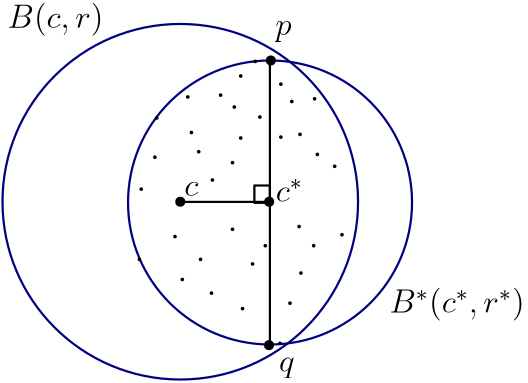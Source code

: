 <?xml version="1.0"?>
<!DOCTYPE ipe SYSTEM "ipe.dtd">
<ipe version="70005" creator="Ipe 7.1.4">
<info created="D:20150806180532" modified="D:20150806181847"/>
<ipestyle name="basic">
<symbol name="arrow/arc(spx)">
<path stroke="sym-stroke" fill="sym-stroke" pen="sym-pen">
0 0 m
-1 0.333 l
-1 -0.333 l
h
</path>
</symbol>
<symbol name="arrow/farc(spx)">
<path stroke="sym-stroke" fill="white" pen="sym-pen">
0 0 m
-1 0.333 l
-1 -0.333 l
h
</path>
</symbol>
<symbol name="mark/circle(sx)" transformations="translations">
<path fill="sym-stroke">
0.6 0 0 0.6 0 0 e
0.4 0 0 0.4 0 0 e
</path>
</symbol>
<symbol name="mark/disk(sx)" transformations="translations">
<path fill="sym-stroke">
0.6 0 0 0.6 0 0 e
</path>
</symbol>
<symbol name="mark/fdisk(sfx)" transformations="translations">
<group>
<path fill="sym-fill">
0.5 0 0 0.5 0 0 e
</path>
<path fill="sym-stroke" fillrule="eofill">
0.6 0 0 0.6 0 0 e
0.4 0 0 0.4 0 0 e
</path>
</group>
</symbol>
<symbol name="mark/box(sx)" transformations="translations">
<path fill="sym-stroke" fillrule="eofill">
-0.6 -0.6 m
0.6 -0.6 l
0.6 0.6 l
-0.6 0.6 l
h
-0.4 -0.4 m
0.4 -0.4 l
0.4 0.4 l
-0.4 0.4 l
h
</path>
</symbol>
<symbol name="mark/square(sx)" transformations="translations">
<path fill="sym-stroke">
-0.6 -0.6 m
0.6 -0.6 l
0.6 0.6 l
-0.6 0.6 l
h
</path>
</symbol>
<symbol name="mark/fsquare(sfx)" transformations="translations">
<group>
<path fill="sym-fill">
-0.5 -0.5 m
0.5 -0.5 l
0.5 0.5 l
-0.5 0.5 l
h
</path>
<path fill="sym-stroke" fillrule="eofill">
-0.6 -0.6 m
0.6 -0.6 l
0.6 0.6 l
-0.6 0.6 l
h
-0.4 -0.4 m
0.4 -0.4 l
0.4 0.4 l
-0.4 0.4 l
h
</path>
</group>
</symbol>
<symbol name="mark/cross(sx)" transformations="translations">
<group>
<path fill="sym-stroke">
-0.43 -0.57 m
0.57 0.43 l
0.43 0.57 l
-0.57 -0.43 l
h
</path>
<path fill="sym-stroke">
-0.43 0.57 m
0.57 -0.43 l
0.43 -0.57 l
-0.57 0.43 l
h
</path>
</group>
</symbol>
<symbol name="arrow/fnormal(spx)">
<path stroke="sym-stroke" fill="white" pen="sym-pen">
0 0 m
-1 0.333 l
-1 -0.333 l
h
</path>
</symbol>
<symbol name="arrow/pointed(spx)">
<path stroke="sym-stroke" fill="sym-stroke" pen="sym-pen">
0 0 m
-1 0.333 l
-0.8 0 l
-1 -0.333 l
h
</path>
</symbol>
<symbol name="arrow/fpointed(spx)">
<path stroke="sym-stroke" fill="white" pen="sym-pen">
0 0 m
-1 0.333 l
-0.8 0 l
-1 -0.333 l
h
</path>
</symbol>
<symbol name="arrow/linear(spx)">
<path stroke="sym-stroke" pen="sym-pen">
-1 0.333 m
0 0 l
-1 -0.333 l
</path>
</symbol>
<symbol name="arrow/fdouble(spx)">
<path stroke="sym-stroke" fill="white" pen="sym-pen">
0 0 m
-1 0.333 l
-1 -0.333 l
h
-1 0 m
-2 0.333 l
-2 -0.333 l
h
</path>
</symbol>
<symbol name="arrow/double(spx)">
<path stroke="sym-stroke" fill="sym-stroke" pen="sym-pen">
0 0 m
-1 0.333 l
-1 -0.333 l
h
-1 0 m
-2 0.333 l
-2 -0.333 l
h
</path>
</symbol>
<pen name="heavier" value="0.8"/>
<pen name="fat" value="1.2"/>
<pen name="ultrafat" value="2"/>
<symbolsize name="large" value="5"/>
<symbolsize name="small" value="2"/>
<symbolsize name="tiny" value="1.1"/>
<arrowsize name="large" value="10"/>
<arrowsize name="small" value="5"/>
<arrowsize name="tiny" value="3"/>
<color name="red" value="1 0 0"/>
<color name="green" value="0 1 0"/>
<color name="blue" value="0 0 1"/>
<color name="yellow" value="1 1 0"/>
<color name="orange" value="1 0.647 0"/>
<color name="gold" value="1 0.843 0"/>
<color name="purple" value="0.627 0.125 0.941"/>
<color name="gray" value="0.745"/>
<color name="brown" value="0.647 0.165 0.165"/>
<color name="navy" value="0 0 0.502"/>
<color name="pink" value="1 0.753 0.796"/>
<color name="seagreen" value="0.18 0.545 0.341"/>
<color name="turquoise" value="0.251 0.878 0.816"/>
<color name="violet" value="0.933 0.51 0.933"/>
<color name="darkblue" value="0 0 0.545"/>
<color name="darkcyan" value="0 0.545 0.545"/>
<color name="darkgray" value="0.663"/>
<color name="darkgreen" value="0 0.392 0"/>
<color name="darkmagenta" value="0.545 0 0.545"/>
<color name="darkorange" value="1 0.549 0"/>
<color name="darkred" value="0.545 0 0"/>
<color name="lightblue" value="0.678 0.847 0.902"/>
<color name="lightcyan" value="0.878 1 1"/>
<color name="lightgray" value="0.827"/>
<color name="lightgreen" value="0.565 0.933 0.565"/>
<color name="lightyellow" value="1 1 0.878"/>
<dashstyle name="dashed" value="[4] 0"/>
<dashstyle name="dotted" value="[1 3] 0"/>
<dashstyle name="dash dotted" value="[4 2 1 2] 0"/>
<dashstyle name="dash dot dotted" value="[4 2 1 2 1 2] 0"/>
<textsize name="large" value="\large"/>
<textsize name="Large" value="\Large"/>
<textsize name="LARGE" value="\LARGE"/>
<textsize name="huge" value="\huge"/>
<textsize name="Huge" value="\Huge"/>
<textsize name="small" value="\small"/>
<textsize name="footnote" value="\footnotesize"/>
<textsize name="tiny" value="\tiny"/>
<textstyle name="center" begin="\begin{center}" end="\end{center}"/>
<textstyle name="itemize" begin="\begin{itemize}" end="\end{itemize}"/>
<textstyle name="item" begin="\begin{itemize}\item{}" end="\end{itemize}"/>
<gridsize name="4 pts" value="4"/>
<gridsize name="8 pts (~3 mm)" value="8"/>
<gridsize name="16 pts (~6 mm)" value="16"/>
<gridsize name="32 pts (~12 mm)" value="32"/>
<gridsize name="10 pts (~3.5 mm)" value="10"/>
<gridsize name="20 pts (~7 mm)" value="20"/>
<gridsize name="14 pts (~5 mm)" value="14"/>
<gridsize name="28 pts (~10 mm)" value="28"/>
<gridsize name="56 pts (~20 mm)" value="56"/>
<anglesize name="90 deg" value="90"/>
<anglesize name="60 deg" value="60"/>
<anglesize name="45 deg" value="45"/>
<anglesize name="30 deg" value="30"/>
<anglesize name="22.5 deg" value="22.5"/>
<tiling name="falling" angle="-60" step="4" width="1"/>
<tiling name="rising" angle="30" step="4" width="1"/>
</ipestyle>
<page>
<layer name="alpha"/>
<view layers="alpha" active="alpha"/>
<path layer="alpha" stroke="navy" pen="heavier">
64 0 0 64 192 640 e
</path>
<path matrix="1 0 0 1 -0.656975 0.328487" stroke="navy" pen="heavier">
51.1176 0 0 51.1176 224.97 639.402 e
</path>
<text matrix="1 0 0 1 -4.92731 9.85462" transformations="translations" pos="134.76 692.807" stroke="black" type="label" width="34.484" height="8.965" depth="2.99" valign="baseline" size="large">$B(c, r)$</text>
<text matrix="1 0 0 1 132.552 -92.6849" transformations="translations" pos="134.76 692.807" stroke="black" type="label" width="48.68" height="8.965" depth="2.99" valign="baseline" size="large">$B^*(c^*, r^*)$</text>
<use name="mark/disk(sx)" pos="192 640" size="normal" stroke="black"/>
<use name="mark/disk(sx)" pos="224 640" size="normal" stroke="black"/>
<text matrix="1 0 0 1 1.44363 -13.8353" transformations="translations" pos="192 656" stroke="black" type="label" width="5.038" height="5.147" depth="0" valign="baseline" size="large">$c$</text>
<text matrix="1 0 0 1 -4.32992 -3.60813" transformations="translations" pos="230.744 643.732" stroke="black" type="label" width="9.77" height="8.047" depth="0" valign="baseline" size="large">$c^*$</text>
<path stroke="black" pen="heavier">
190.757 639.942 m
223.277 639.942 l
</path>
<path stroke="black" pen="heavier">
224.263 690.201 m
224.263 588.698 l
</path>
<path stroke="black" pen="heavier">
224.263 639.614 m
224.263 645.855 l
218.679 645.855 l
218.679 639.614 l
h
</path>
<use name="mark/disk(sx)" pos="211.452 674.105" size="tiny" stroke="black"/>
<use name="mark/disk(sx)" pos="232.147 676.076" size="tiny" stroke="black"/>
<use name="mark/disk(sx)" pos="213.751 662.937" size="tiny" stroke="black"/>
<use name="mark/disk(sx)" pos="194.699 677.719" size="tiny" stroke="black"/>
<use name="mark/disk(sx)" pos="196.013 664.908" size="tiny" stroke="black"/>
<use name="mark/disk(sx)" pos="182.874 656.038" size="tiny" stroke="black"/>
<use name="mark/disk(sx)" pos="177.946 644.541" size="tiny" stroke="black"/>
<use name="mark/disk(sx)" pos="190.1 627.46" size="tiny" stroke="black"/>
<use name="mark/disk(sx)" pos="199.298 619.248" size="tiny" stroke="black"/>
<use name="mark/disk(sx)" pos="210.795 630.088" size="tiny" stroke="black"/>
<use name="mark/disk(sx)" pos="218.022 617.605" size="tiny" stroke="black"/>
<use name="mark/disk(sx)" pos="214.408 601.509" size="tiny" stroke="black"/>
<use name="mark/disk(sx)" pos="203.24 607.094" size="tiny" stroke="black"/>
<use name="mark/disk(sx)" pos="192.728 612.021" size="tiny" stroke="black"/>
<use name="mark/disk(sx)" pos="231.49 603.48" size="tiny" stroke="black"/>
<use name="mark/disk(sx)" pos="235.431 614.32" size="tiny" stroke="black"/>
<use name="mark/disk(sx)" pos="222.62 624.175" size="tiny" stroke="black"/>
<use name="mark/disk(sx)" pos="240.03 624.175" size="tiny" stroke="black"/>
<use name="mark/disk(sx)" pos="234.775 631.073" size="tiny" stroke="black"/>
<use name="mark/disk(sx)" pos="250.213 628.117" size="tiny" stroke="black"/>
<use name="mark/disk(sx)" pos="247.586 652.754" size="tiny" stroke="black"/>
<use name="mark/disk(sx)" pos="235.103 664.251" size="tiny" stroke="black"/>
<use name="mark/disk(sx)" pos="228.205 663.265" size="tiny" stroke="black"/>
<use name="mark/disk(sx)" pos="241.344 657.024" size="tiny" stroke="black"/>
<use name="mark/disk(sx)" pos="240.359 677.062" size="tiny" stroke="black"/>
<use name="mark/disk(sx)" pos="228.205 682.317" size="tiny" stroke="black"/>
<use name="mark/disk(sx)" pos="213.751 685.274" size="tiny" stroke="black"/>
<use name="mark/disk(sx)" pos="206.525 678.376" size="tiny" stroke="black"/>
<use name="mark/disk(sx)" pos="198.641 658.009" size="tiny" stroke="black"/>
<use name="mark/disk(sx)" pos="210.795 654.067" size="tiny" stroke="black"/>
<use name="mark/disk(sx)" pos="203.568 647.826" size="tiny" stroke="black"/>
<use name="mark/disk(sx)" pos="183.53 670.163" size="tiny" stroke="black"/>
<use name="mark/disk(sx)" pos="177.289 619.248" size="tiny" stroke="black"/>
<use name="mark/disk(sx)" pos="227.876 589.027" size="tiny" stroke="black"/>
<use name="mark/disk(sx)" pos="219.007 690.53" size="tiny" stroke="black"/>
<use name="mark/disk(sx)" pos="220.65 670.492" size="tiny" stroke="black"/>
<use name="mark/disk(sx)" pos="224.591 690.858" size="normal" stroke="black"/>
<use name="mark/disk(sx)" pos="223.934 588.37" size="normal" stroke="black"/>
<text transformations="translations" pos="226.234 700.056" stroke="black" type="label" width="5.875" height="5.152" depth="2.32" valign="baseline" size="large">$p$</text>
<text matrix="1 0 0 1 1.34092 -121.134" transformations="translations" pos="226.234 700.056" stroke="black" type="label" width="5.619" height="5.152" depth="2.32" valign="baseline" size="large">$q$</text>
</page>
</ipe>
